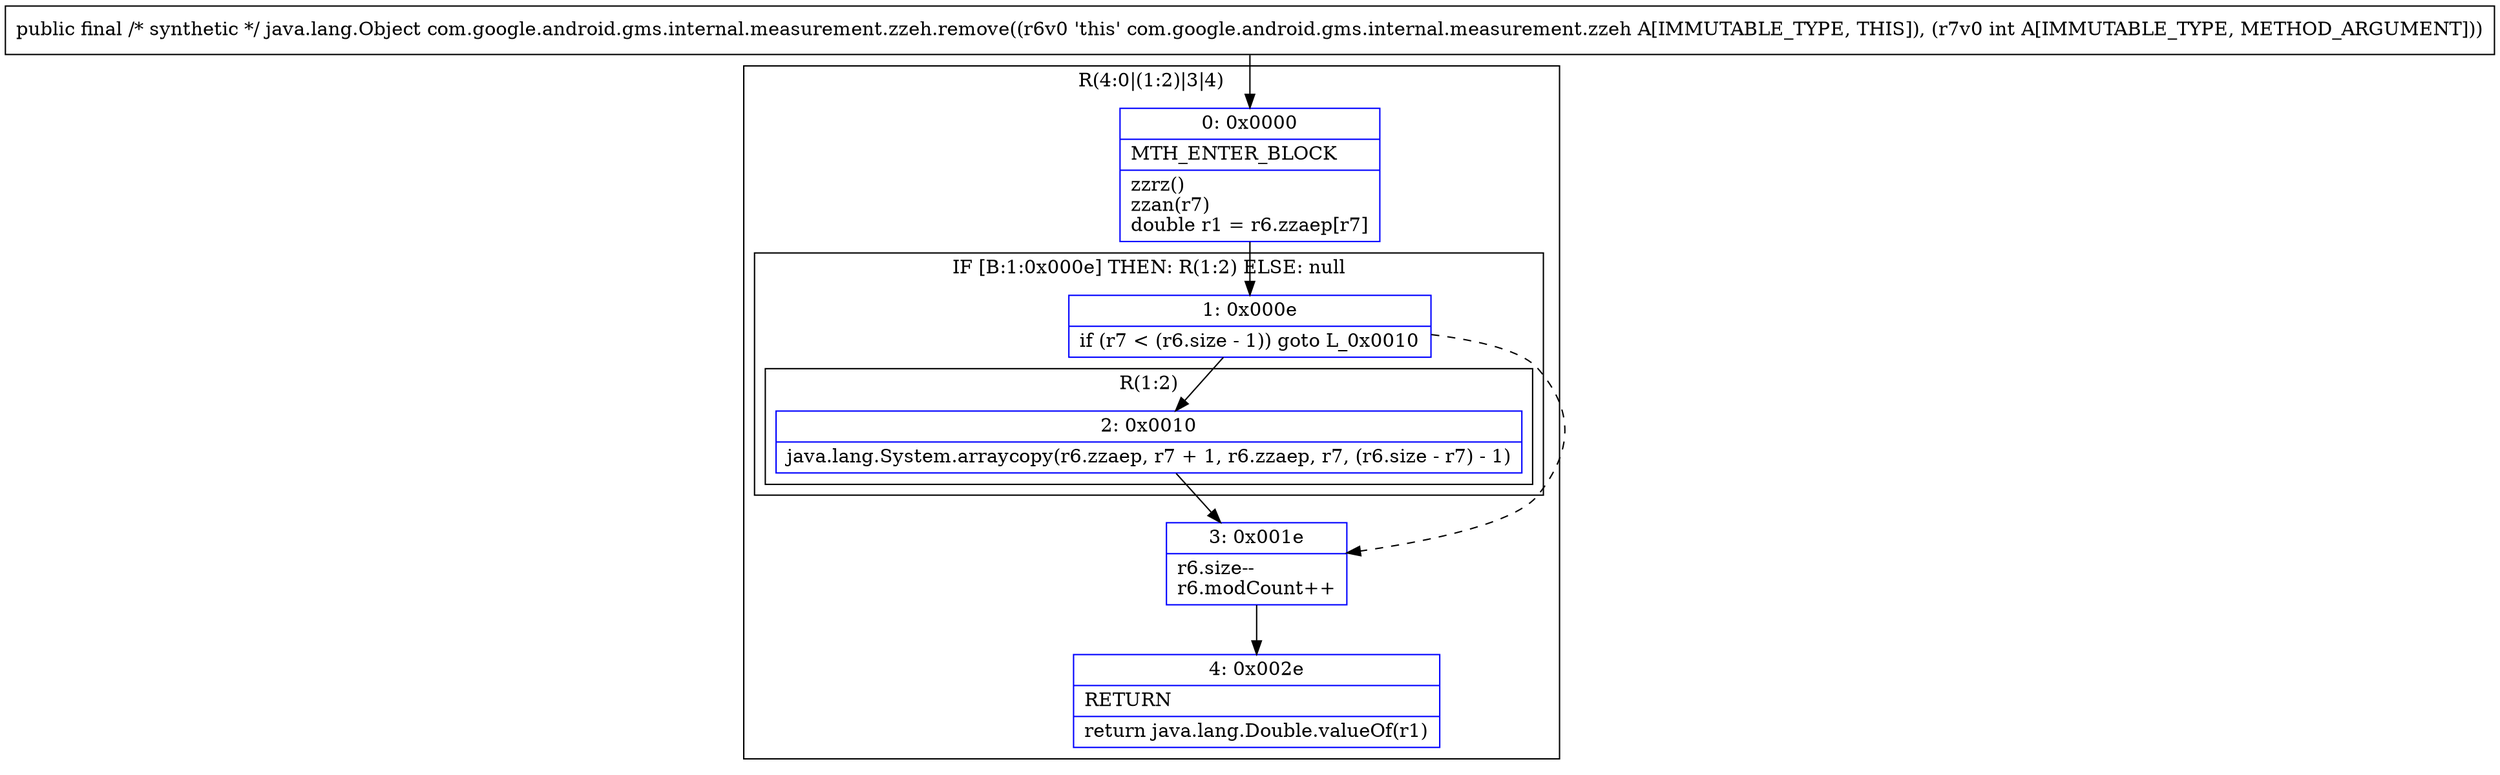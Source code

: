 digraph "CFG forcom.google.android.gms.internal.measurement.zzeh.remove(I)Ljava\/lang\/Object;" {
subgraph cluster_Region_655642653 {
label = "R(4:0|(1:2)|3|4)";
node [shape=record,color=blue];
Node_0 [shape=record,label="{0\:\ 0x0000|MTH_ENTER_BLOCK\l|zzrz()\lzzan(r7)\ldouble r1 = r6.zzaep[r7]\l}"];
subgraph cluster_IfRegion_524292580 {
label = "IF [B:1:0x000e] THEN: R(1:2) ELSE: null";
node [shape=record,color=blue];
Node_1 [shape=record,label="{1\:\ 0x000e|if (r7 \< (r6.size \- 1)) goto L_0x0010\l}"];
subgraph cluster_Region_417258078 {
label = "R(1:2)";
node [shape=record,color=blue];
Node_2 [shape=record,label="{2\:\ 0x0010|java.lang.System.arraycopy(r6.zzaep, r7 + 1, r6.zzaep, r7, (r6.size \- r7) \- 1)\l}"];
}
}
Node_3 [shape=record,label="{3\:\ 0x001e|r6.size\-\-\lr6.modCount++\l}"];
Node_4 [shape=record,label="{4\:\ 0x002e|RETURN\l|return java.lang.Double.valueOf(r1)\l}"];
}
MethodNode[shape=record,label="{public final \/* synthetic *\/ java.lang.Object com.google.android.gms.internal.measurement.zzeh.remove((r6v0 'this' com.google.android.gms.internal.measurement.zzeh A[IMMUTABLE_TYPE, THIS]), (r7v0 int A[IMMUTABLE_TYPE, METHOD_ARGUMENT])) }"];
MethodNode -> Node_0;
Node_0 -> Node_1;
Node_1 -> Node_2;
Node_1 -> Node_3[style=dashed];
Node_2 -> Node_3;
Node_3 -> Node_4;
}

